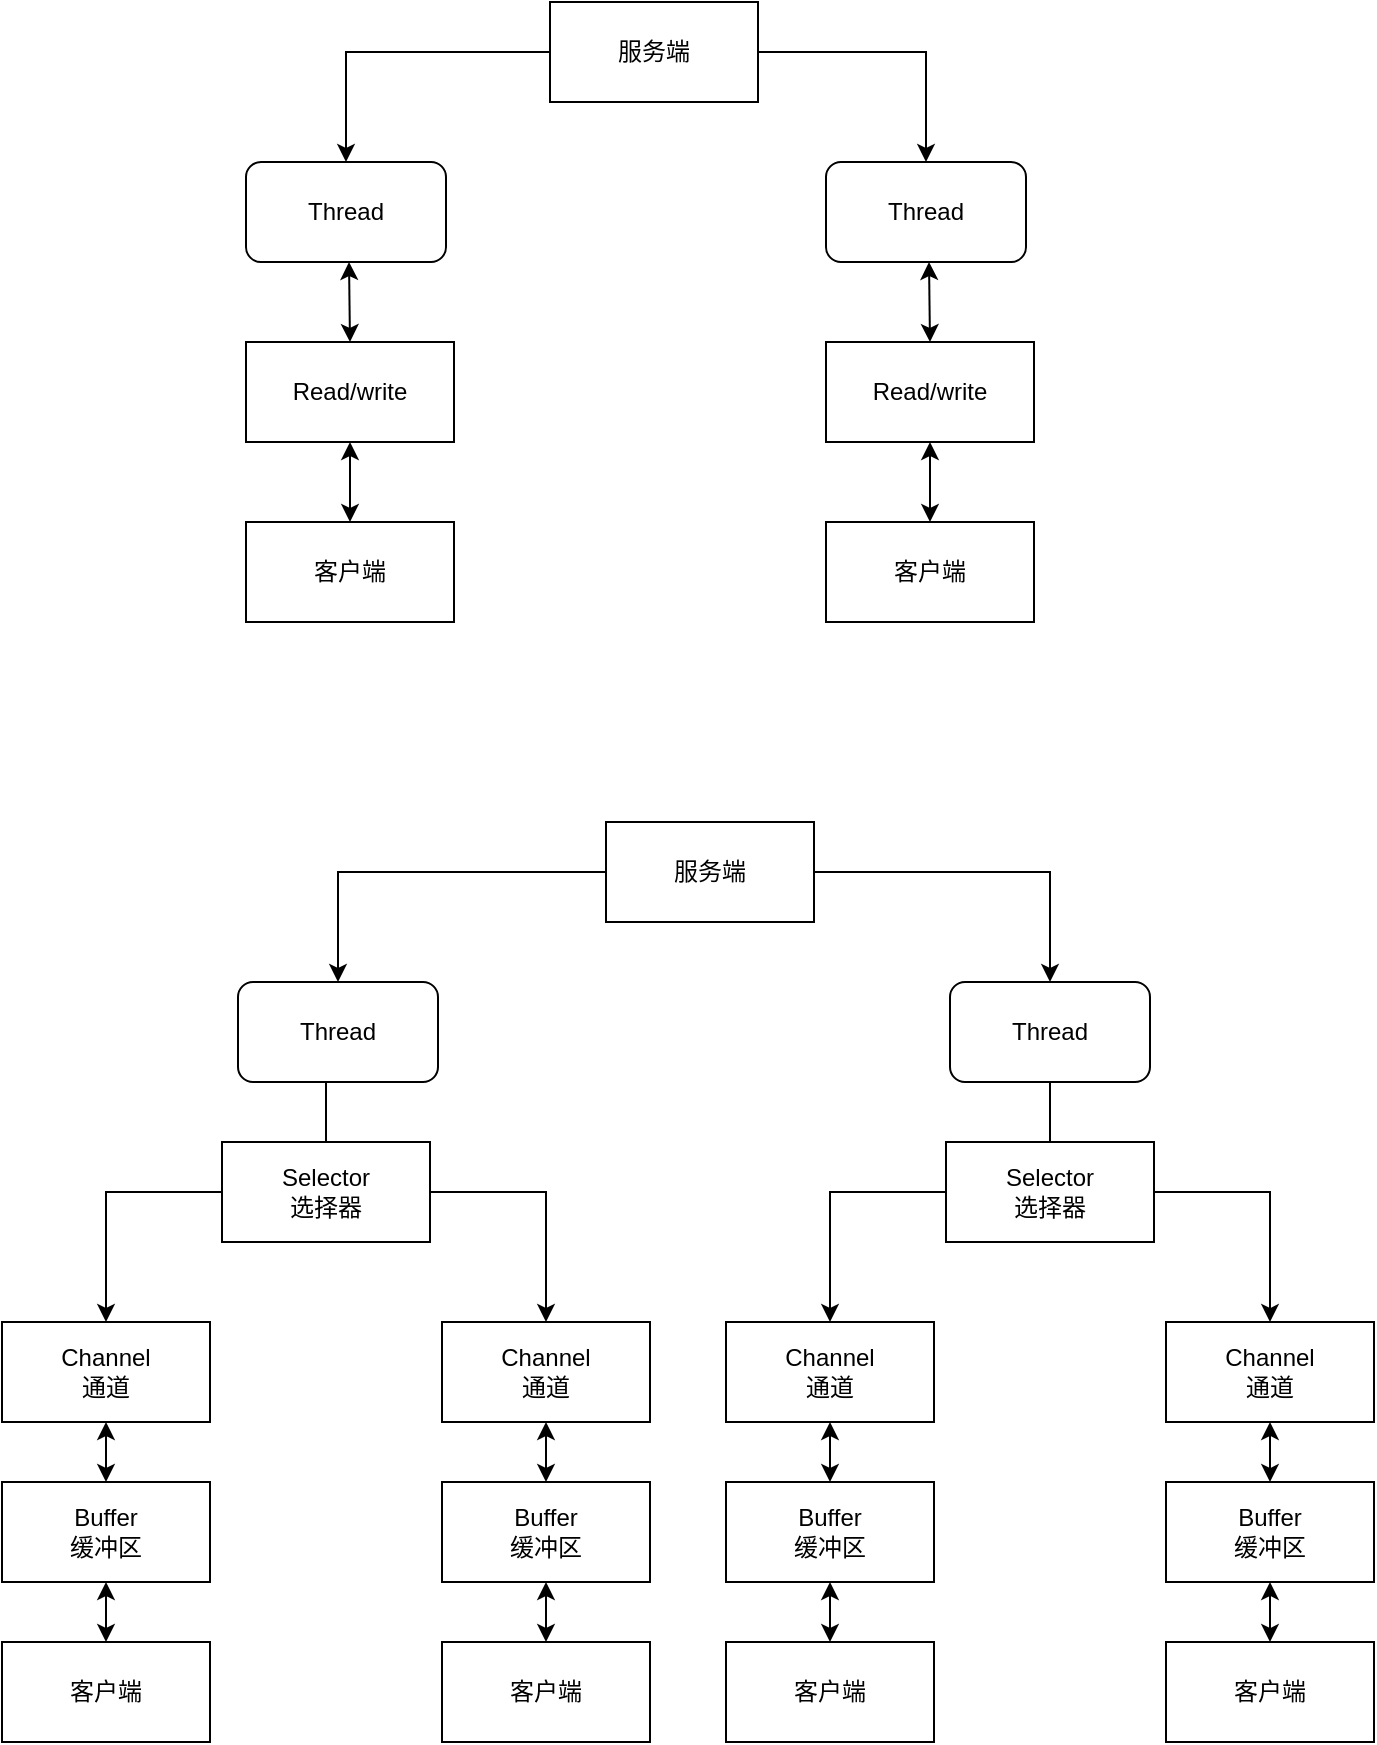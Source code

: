 <mxfile version="24.7.16">
  <diagram name="第 1 页" id="B_IULXpV2RirH-mU5xlp">
    <mxGraphModel dx="1259" dy="742" grid="1" gridSize="10" guides="1" tooltips="1" connect="1" arrows="1" fold="1" page="1" pageScale="1" pageWidth="827" pageHeight="1169" math="0" shadow="0">
      <root>
        <mxCell id="0" />
        <mxCell id="1" parent="0" />
        <mxCell id="4dSoZG7ZtJZa6EOP1Wfn-19" style="edgeStyle=orthogonalEdgeStyle;rounded=0;orthogonalLoop=1;jettySize=auto;html=1;entryX=0.5;entryY=0;entryDx=0;entryDy=0;" edge="1" parent="1" source="4dSoZG7ZtJZa6EOP1Wfn-1" target="4dSoZG7ZtJZa6EOP1Wfn-2">
          <mxGeometry relative="1" as="geometry" />
        </mxCell>
        <mxCell id="4dSoZG7ZtJZa6EOP1Wfn-20" style="edgeStyle=orthogonalEdgeStyle;rounded=0;orthogonalLoop=1;jettySize=auto;html=1;entryX=0.5;entryY=0;entryDx=0;entryDy=0;" edge="1" parent="1" source="4dSoZG7ZtJZa6EOP1Wfn-1" target="4dSoZG7ZtJZa6EOP1Wfn-14">
          <mxGeometry relative="1" as="geometry" />
        </mxCell>
        <mxCell id="4dSoZG7ZtJZa6EOP1Wfn-1" value="服务端" style="rounded=0;whiteSpace=wrap;html=1;" vertex="1" parent="1">
          <mxGeometry x="362" y="120" width="104" height="50" as="geometry" />
        </mxCell>
        <mxCell id="4dSoZG7ZtJZa6EOP1Wfn-2" value="Thread" style="rounded=1;whiteSpace=wrap;html=1;" vertex="1" parent="1">
          <mxGeometry x="210" y="200" width="100" height="50" as="geometry" />
        </mxCell>
        <mxCell id="4dSoZG7ZtJZa6EOP1Wfn-6" value="Read/write" style="rounded=0;whiteSpace=wrap;html=1;" vertex="1" parent="1">
          <mxGeometry x="210" y="290" width="104" height="50" as="geometry" />
        </mxCell>
        <mxCell id="4dSoZG7ZtJZa6EOP1Wfn-8" value="客户端" style="rounded=0;whiteSpace=wrap;html=1;" vertex="1" parent="1">
          <mxGeometry x="210" y="380" width="104" height="50" as="geometry" />
        </mxCell>
        <mxCell id="4dSoZG7ZtJZa6EOP1Wfn-11" value="" style="endArrow=classic;startArrow=classic;html=1;rounded=0;exitX=0.5;exitY=0;exitDx=0;exitDy=0;entryX=0.5;entryY=1;entryDx=0;entryDy=0;" edge="1" parent="1" source="4dSoZG7ZtJZa6EOP1Wfn-8" target="4dSoZG7ZtJZa6EOP1Wfn-6">
          <mxGeometry width="50" height="50" relative="1" as="geometry">
            <mxPoint x="230" y="400" as="sourcePoint" />
            <mxPoint x="280" y="350" as="targetPoint" />
          </mxGeometry>
        </mxCell>
        <mxCell id="4dSoZG7ZtJZa6EOP1Wfn-13" value="" style="endArrow=classic;startArrow=classic;html=1;rounded=0;exitX=0.5;exitY=0;exitDx=0;exitDy=0;entryX=0.5;entryY=1;entryDx=0;entryDy=0;" edge="1" parent="1" source="4dSoZG7ZtJZa6EOP1Wfn-6">
          <mxGeometry width="50" height="50" relative="1" as="geometry">
            <mxPoint x="261.5" y="310" as="sourcePoint" />
            <mxPoint x="261.5" y="250" as="targetPoint" />
          </mxGeometry>
        </mxCell>
        <mxCell id="4dSoZG7ZtJZa6EOP1Wfn-14" value="Thread" style="rounded=1;whiteSpace=wrap;html=1;" vertex="1" parent="1">
          <mxGeometry x="500" y="200" width="100" height="50" as="geometry" />
        </mxCell>
        <mxCell id="4dSoZG7ZtJZa6EOP1Wfn-15" value="Read/write" style="rounded=0;whiteSpace=wrap;html=1;" vertex="1" parent="1">
          <mxGeometry x="500" y="290" width="104" height="50" as="geometry" />
        </mxCell>
        <mxCell id="4dSoZG7ZtJZa6EOP1Wfn-16" value="客户端" style="rounded=0;whiteSpace=wrap;html=1;" vertex="1" parent="1">
          <mxGeometry x="500" y="380" width="104" height="50" as="geometry" />
        </mxCell>
        <mxCell id="4dSoZG7ZtJZa6EOP1Wfn-17" value="" style="endArrow=classic;startArrow=classic;html=1;rounded=0;exitX=0.5;exitY=0;exitDx=0;exitDy=0;entryX=0.5;entryY=1;entryDx=0;entryDy=0;" edge="1" source="4dSoZG7ZtJZa6EOP1Wfn-16" target="4dSoZG7ZtJZa6EOP1Wfn-15" parent="1">
          <mxGeometry width="50" height="50" relative="1" as="geometry">
            <mxPoint x="520" y="400" as="sourcePoint" />
            <mxPoint x="570" y="350" as="targetPoint" />
          </mxGeometry>
        </mxCell>
        <mxCell id="4dSoZG7ZtJZa6EOP1Wfn-18" value="" style="endArrow=classic;startArrow=classic;html=1;rounded=0;exitX=0.5;exitY=0;exitDx=0;exitDy=0;entryX=0.5;entryY=1;entryDx=0;entryDy=0;" edge="1" source="4dSoZG7ZtJZa6EOP1Wfn-15" parent="1">
          <mxGeometry width="50" height="50" relative="1" as="geometry">
            <mxPoint x="551.5" y="310" as="sourcePoint" />
            <mxPoint x="551.5" y="250" as="targetPoint" />
          </mxGeometry>
        </mxCell>
        <mxCell id="4dSoZG7ZtJZa6EOP1Wfn-21" style="edgeStyle=orthogonalEdgeStyle;rounded=0;orthogonalLoop=1;jettySize=auto;html=1;entryX=0.5;entryY=0;entryDx=0;entryDy=0;" edge="1" source="4dSoZG7ZtJZa6EOP1Wfn-23" target="4dSoZG7ZtJZa6EOP1Wfn-24" parent="1">
          <mxGeometry relative="1" as="geometry" />
        </mxCell>
        <mxCell id="4dSoZG7ZtJZa6EOP1Wfn-22" style="edgeStyle=orthogonalEdgeStyle;rounded=0;orthogonalLoop=1;jettySize=auto;html=1;entryX=0.5;entryY=0;entryDx=0;entryDy=0;" edge="1" source="4dSoZG7ZtJZa6EOP1Wfn-23" target="4dSoZG7ZtJZa6EOP1Wfn-29" parent="1">
          <mxGeometry relative="1" as="geometry" />
        </mxCell>
        <mxCell id="4dSoZG7ZtJZa6EOP1Wfn-23" value="服务端" style="rounded=0;whiteSpace=wrap;html=1;" vertex="1" parent="1">
          <mxGeometry x="390" y="530" width="104" height="50" as="geometry" />
        </mxCell>
        <mxCell id="4dSoZG7ZtJZa6EOP1Wfn-24" value="Thread" style="rounded=1;whiteSpace=wrap;html=1;" vertex="1" parent="1">
          <mxGeometry x="206" y="610" width="100" height="50" as="geometry" />
        </mxCell>
        <mxCell id="4dSoZG7ZtJZa6EOP1Wfn-25" value="Channel&lt;div&gt;通道&lt;/div&gt;" style="rounded=0;whiteSpace=wrap;html=1;" vertex="1" parent="1">
          <mxGeometry x="88" y="780" width="104" height="50" as="geometry" />
        </mxCell>
        <mxCell id="4dSoZG7ZtJZa6EOP1Wfn-26" value="Buffer&lt;div&gt;缓冲区&lt;/div&gt;" style="rounded=0;whiteSpace=wrap;html=1;" vertex="1" parent="1">
          <mxGeometry x="88" y="860" width="104" height="50" as="geometry" />
        </mxCell>
        <mxCell id="4dSoZG7ZtJZa6EOP1Wfn-27" value="" style="endArrow=classic;startArrow=classic;html=1;rounded=0;exitX=0.5;exitY=0;exitDx=0;exitDy=0;entryX=0.5;entryY=1;entryDx=0;entryDy=0;" edge="1" source="4dSoZG7ZtJZa6EOP1Wfn-26" target="4dSoZG7ZtJZa6EOP1Wfn-25" parent="1">
          <mxGeometry width="50" height="50" relative="1" as="geometry">
            <mxPoint x="108" y="890" as="sourcePoint" />
            <mxPoint x="158" y="840" as="targetPoint" />
          </mxGeometry>
        </mxCell>
        <mxCell id="4dSoZG7ZtJZa6EOP1Wfn-29" value="Thread" style="rounded=1;whiteSpace=wrap;html=1;" vertex="1" parent="1">
          <mxGeometry x="562" y="610" width="100" height="50" as="geometry" />
        </mxCell>
        <mxCell id="4dSoZG7ZtJZa6EOP1Wfn-38" style="edgeStyle=orthogonalEdgeStyle;rounded=0;orthogonalLoop=1;jettySize=auto;html=1;" edge="1" parent="1" source="4dSoZG7ZtJZa6EOP1Wfn-35" target="4dSoZG7ZtJZa6EOP1Wfn-25">
          <mxGeometry relative="1" as="geometry" />
        </mxCell>
        <mxCell id="4dSoZG7ZtJZa6EOP1Wfn-46" style="edgeStyle=orthogonalEdgeStyle;rounded=0;orthogonalLoop=1;jettySize=auto;html=1;entryX=0.5;entryY=0;entryDx=0;entryDy=0;" edge="1" parent="1" source="4dSoZG7ZtJZa6EOP1Wfn-35" target="4dSoZG7ZtJZa6EOP1Wfn-41">
          <mxGeometry relative="1" as="geometry" />
        </mxCell>
        <mxCell id="4dSoZG7ZtJZa6EOP1Wfn-35" value="Selector&lt;div&gt;选择器&lt;/div&gt;" style="rounded=0;whiteSpace=wrap;html=1;" vertex="1" parent="1">
          <mxGeometry x="198" y="690" width="104" height="50" as="geometry" />
        </mxCell>
        <mxCell id="4dSoZG7ZtJZa6EOP1Wfn-36" value="" style="endArrow=none;html=1;rounded=0;exitX=0.5;exitY=0;exitDx=0;exitDy=0;" edge="1" parent="1" source="4dSoZG7ZtJZa6EOP1Wfn-35">
          <mxGeometry width="50" height="50" relative="1" as="geometry">
            <mxPoint x="200" y="710" as="sourcePoint" />
            <mxPoint x="250" y="660" as="targetPoint" />
          </mxGeometry>
        </mxCell>
        <mxCell id="4dSoZG7ZtJZa6EOP1Wfn-39" value="客户端" style="rounded=0;whiteSpace=wrap;html=1;" vertex="1" parent="1">
          <mxGeometry x="88" y="940" width="104" height="50" as="geometry" />
        </mxCell>
        <mxCell id="4dSoZG7ZtJZa6EOP1Wfn-40" value="" style="endArrow=classic;startArrow=classic;html=1;rounded=0;exitX=0.5;exitY=0;exitDx=0;exitDy=0;entryX=0.5;entryY=1;entryDx=0;entryDy=0;" edge="1" source="4dSoZG7ZtJZa6EOP1Wfn-39" parent="1">
          <mxGeometry width="50" height="50" relative="1" as="geometry">
            <mxPoint x="108" y="970" as="sourcePoint" />
            <mxPoint x="140" y="910" as="targetPoint" />
          </mxGeometry>
        </mxCell>
        <mxCell id="4dSoZG7ZtJZa6EOP1Wfn-41" value="Channel&lt;div&gt;通道&lt;/div&gt;" style="rounded=0;whiteSpace=wrap;html=1;" vertex="1" parent="1">
          <mxGeometry x="308" y="780" width="104" height="50" as="geometry" />
        </mxCell>
        <mxCell id="4dSoZG7ZtJZa6EOP1Wfn-42" value="Buffer&lt;div&gt;缓冲区&lt;/div&gt;" style="rounded=0;whiteSpace=wrap;html=1;" vertex="1" parent="1">
          <mxGeometry x="308" y="860" width="104" height="50" as="geometry" />
        </mxCell>
        <mxCell id="4dSoZG7ZtJZa6EOP1Wfn-43" value="" style="endArrow=classic;startArrow=classic;html=1;rounded=0;exitX=0.5;exitY=0;exitDx=0;exitDy=0;entryX=0.5;entryY=1;entryDx=0;entryDy=0;" edge="1" source="4dSoZG7ZtJZa6EOP1Wfn-42" target="4dSoZG7ZtJZa6EOP1Wfn-41" parent="1">
          <mxGeometry width="50" height="50" relative="1" as="geometry">
            <mxPoint x="328" y="890" as="sourcePoint" />
            <mxPoint x="378" y="840" as="targetPoint" />
          </mxGeometry>
        </mxCell>
        <mxCell id="4dSoZG7ZtJZa6EOP1Wfn-44" value="客户端" style="rounded=0;whiteSpace=wrap;html=1;" vertex="1" parent="1">
          <mxGeometry x="308" y="940" width="104" height="50" as="geometry" />
        </mxCell>
        <mxCell id="4dSoZG7ZtJZa6EOP1Wfn-45" value="" style="endArrow=classic;startArrow=classic;html=1;rounded=0;exitX=0.5;exitY=0;exitDx=0;exitDy=0;entryX=0.5;entryY=1;entryDx=0;entryDy=0;" edge="1" source="4dSoZG7ZtJZa6EOP1Wfn-44" parent="1">
          <mxGeometry width="50" height="50" relative="1" as="geometry">
            <mxPoint x="328" y="970" as="sourcePoint" />
            <mxPoint x="360" y="910" as="targetPoint" />
          </mxGeometry>
        </mxCell>
        <mxCell id="4dSoZG7ZtJZa6EOP1Wfn-47" value="Channel&lt;div&gt;通道&lt;/div&gt;" style="rounded=0;whiteSpace=wrap;html=1;" vertex="1" parent="1">
          <mxGeometry x="450" y="780" width="104" height="50" as="geometry" />
        </mxCell>
        <mxCell id="4dSoZG7ZtJZa6EOP1Wfn-48" value="Buffer&lt;div&gt;缓冲区&lt;/div&gt;" style="rounded=0;whiteSpace=wrap;html=1;" vertex="1" parent="1">
          <mxGeometry x="450" y="860" width="104" height="50" as="geometry" />
        </mxCell>
        <mxCell id="4dSoZG7ZtJZa6EOP1Wfn-49" value="" style="endArrow=classic;startArrow=classic;html=1;rounded=0;exitX=0.5;exitY=0;exitDx=0;exitDy=0;entryX=0.5;entryY=1;entryDx=0;entryDy=0;" edge="1" source="4dSoZG7ZtJZa6EOP1Wfn-48" target="4dSoZG7ZtJZa6EOP1Wfn-47" parent="1">
          <mxGeometry width="50" height="50" relative="1" as="geometry">
            <mxPoint x="470" y="890" as="sourcePoint" />
            <mxPoint x="520" y="840" as="targetPoint" />
          </mxGeometry>
        </mxCell>
        <mxCell id="4dSoZG7ZtJZa6EOP1Wfn-50" style="edgeStyle=orthogonalEdgeStyle;rounded=0;orthogonalLoop=1;jettySize=auto;html=1;" edge="1" source="4dSoZG7ZtJZa6EOP1Wfn-52" target="4dSoZG7ZtJZa6EOP1Wfn-47" parent="1">
          <mxGeometry relative="1" as="geometry" />
        </mxCell>
        <mxCell id="4dSoZG7ZtJZa6EOP1Wfn-51" style="edgeStyle=orthogonalEdgeStyle;rounded=0;orthogonalLoop=1;jettySize=auto;html=1;entryX=0.5;entryY=0;entryDx=0;entryDy=0;" edge="1" source="4dSoZG7ZtJZa6EOP1Wfn-52" target="4dSoZG7ZtJZa6EOP1Wfn-56" parent="1">
          <mxGeometry relative="1" as="geometry" />
        </mxCell>
        <mxCell id="4dSoZG7ZtJZa6EOP1Wfn-52" value="Selector&lt;div&gt;选择器&lt;/div&gt;" style="rounded=0;whiteSpace=wrap;html=1;" vertex="1" parent="1">
          <mxGeometry x="560" y="690" width="104" height="50" as="geometry" />
        </mxCell>
        <mxCell id="4dSoZG7ZtJZa6EOP1Wfn-53" value="" style="endArrow=none;html=1;rounded=0;exitX=0.5;exitY=0;exitDx=0;exitDy=0;" edge="1" source="4dSoZG7ZtJZa6EOP1Wfn-52" parent="1">
          <mxGeometry width="50" height="50" relative="1" as="geometry">
            <mxPoint x="562" y="710" as="sourcePoint" />
            <mxPoint x="612" y="660" as="targetPoint" />
          </mxGeometry>
        </mxCell>
        <mxCell id="4dSoZG7ZtJZa6EOP1Wfn-54" value="客户端" style="rounded=0;whiteSpace=wrap;html=1;" vertex="1" parent="1">
          <mxGeometry x="450" y="940" width="104" height="50" as="geometry" />
        </mxCell>
        <mxCell id="4dSoZG7ZtJZa6EOP1Wfn-55" value="" style="endArrow=classic;startArrow=classic;html=1;rounded=0;exitX=0.5;exitY=0;exitDx=0;exitDy=0;entryX=0.5;entryY=1;entryDx=0;entryDy=0;" edge="1" source="4dSoZG7ZtJZa6EOP1Wfn-54" parent="1">
          <mxGeometry width="50" height="50" relative="1" as="geometry">
            <mxPoint x="470" y="970" as="sourcePoint" />
            <mxPoint x="502" y="910" as="targetPoint" />
          </mxGeometry>
        </mxCell>
        <mxCell id="4dSoZG7ZtJZa6EOP1Wfn-56" value="Channel&lt;div&gt;通道&lt;/div&gt;" style="rounded=0;whiteSpace=wrap;html=1;" vertex="1" parent="1">
          <mxGeometry x="670" y="780" width="104" height="50" as="geometry" />
        </mxCell>
        <mxCell id="4dSoZG7ZtJZa6EOP1Wfn-57" value="Buffer&lt;div&gt;缓冲区&lt;/div&gt;" style="rounded=0;whiteSpace=wrap;html=1;" vertex="1" parent="1">
          <mxGeometry x="670" y="860" width="104" height="50" as="geometry" />
        </mxCell>
        <mxCell id="4dSoZG7ZtJZa6EOP1Wfn-58" value="" style="endArrow=classic;startArrow=classic;html=1;rounded=0;exitX=0.5;exitY=0;exitDx=0;exitDy=0;entryX=0.5;entryY=1;entryDx=0;entryDy=0;" edge="1" source="4dSoZG7ZtJZa6EOP1Wfn-57" target="4dSoZG7ZtJZa6EOP1Wfn-56" parent="1">
          <mxGeometry width="50" height="50" relative="1" as="geometry">
            <mxPoint x="690" y="890" as="sourcePoint" />
            <mxPoint x="740" y="840" as="targetPoint" />
          </mxGeometry>
        </mxCell>
        <mxCell id="4dSoZG7ZtJZa6EOP1Wfn-59" value="客户端" style="rounded=0;whiteSpace=wrap;html=1;" vertex="1" parent="1">
          <mxGeometry x="670" y="940" width="104" height="50" as="geometry" />
        </mxCell>
        <mxCell id="4dSoZG7ZtJZa6EOP1Wfn-60" value="" style="endArrow=classic;startArrow=classic;html=1;rounded=0;exitX=0.5;exitY=0;exitDx=0;exitDy=0;entryX=0.5;entryY=1;entryDx=0;entryDy=0;" edge="1" source="4dSoZG7ZtJZa6EOP1Wfn-59" parent="1">
          <mxGeometry width="50" height="50" relative="1" as="geometry">
            <mxPoint x="690" y="970" as="sourcePoint" />
            <mxPoint x="722" y="910" as="targetPoint" />
          </mxGeometry>
        </mxCell>
      </root>
    </mxGraphModel>
  </diagram>
</mxfile>
